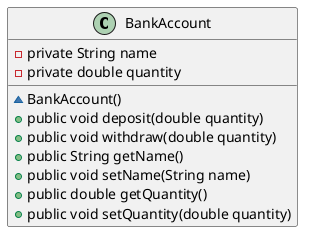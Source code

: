 @startuml
class BankAccount {
  -private String name
  -private double quantity
  ~BankAccount()
  +public void deposit(double quantity)
  +public void withdraw(double quantity)
  +public String getName()
  +public void setName(String name)
  +public double getQuantity()
  +public void setQuantity(double quantity)
}
@enduml